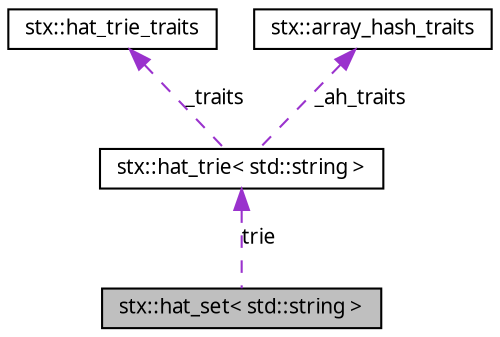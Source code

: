 digraph G
{
  edge [fontname="FreeSans.ttf",fontsize="10",labelfontname="FreeSans.ttf",labelfontsize="10"];
  node [fontname="FreeSans.ttf",fontsize="10",shape=record];
  Node1 [label="stx::hat_set\< std::string \>",height=0.2,width=0.4,color="black", fillcolor="grey75", style="filled" fontcolor="black"];
  Node2 -> Node1 [dir=back,color="darkorchid3",fontsize="10",style="dashed",label="trie",fontname="FreeSans.ttf"];
  Node2 [label="stx::hat_trie\< std::string \>",height=0.2,width=0.4,color="black", fillcolor="white", style="filled",URL="$classstx_1_1hat__trie.html"];
  Node3 -> Node2 [dir=back,color="darkorchid3",fontsize="10",style="dashed",label="_traits",fontname="FreeSans.ttf"];
  Node3 [label="stx::hat_trie_traits",height=0.2,width=0.4,color="black", fillcolor="white", style="filled",URL="$classstx_1_1hat__trie__traits.html"];
  Node4 -> Node2 [dir=back,color="darkorchid3",fontsize="10",style="dashed",label="_ah_traits",fontname="FreeSans.ttf"];
  Node4 [label="stx::array_hash_traits",height=0.2,width=0.4,color="black", fillcolor="white", style="filled",URL="$classstx_1_1array__hash__traits.html"];
}
